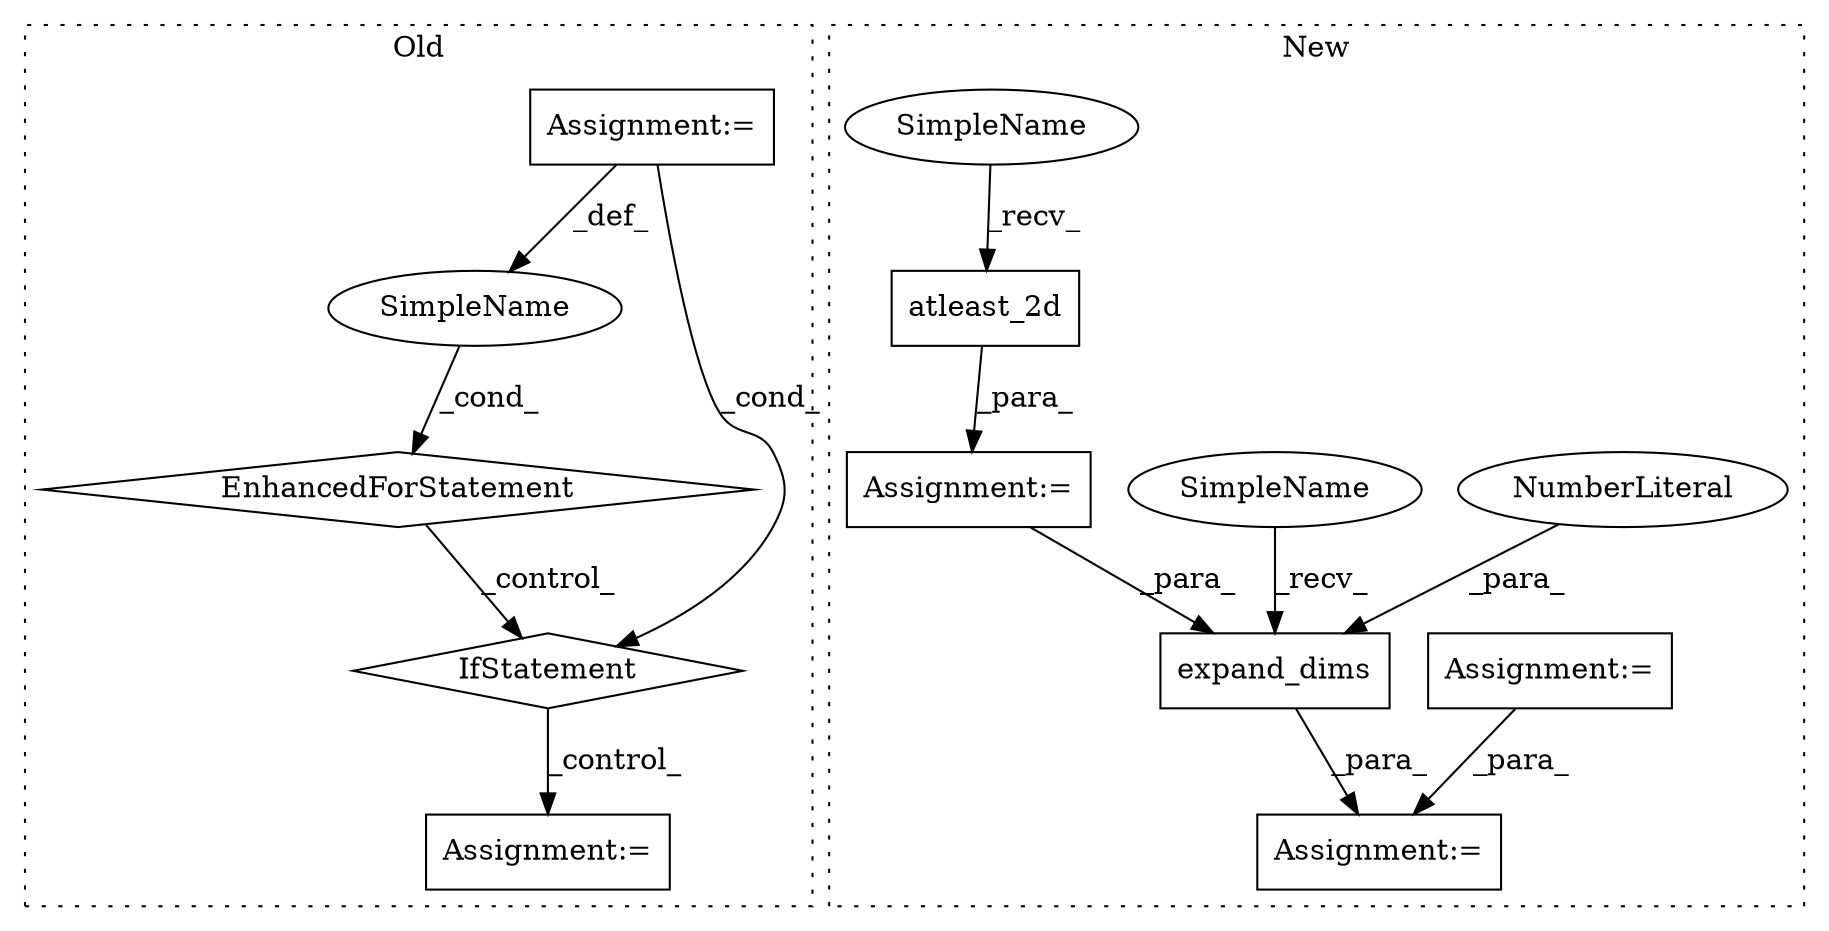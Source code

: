 digraph G {
subgraph cluster0 {
1 [label="EnhancedForStatement" a="70" s="705,799" l="53,2" shape="diamond"];
5 [label="Assignment:=" a="7" s="705,799" l="53,2" shape="box"];
6 [label="Assignment:=" a="7" s="885,1002" l="81,2" shape="box"];
7 [label="SimpleName" a="42" s="762" l="9" shape="ellipse"];
9 [label="IfStatement" a="25" s="809,837" l="4,2" shape="diamond"];
label = "Old";
style="dotted";
}
subgraph cluster1 {
2 [label="expand_dims" a="32" s="883,913" l="12,1" shape="box"];
3 [label="NumberLiteral" a="34" s="912" l="1" shape="ellipse"];
4 [label="Assignment:=" a="7" s="931" l="1" shape="box"];
8 [label="atleast_2d" a="32" s="661,677" l="11,1" shape="box"];
10 [label="Assignment:=" a="7" s="611" l="1" shape="box"];
11 [label="Assignment:=" a="7" s="654" l="1" shape="box"];
12 [label="SimpleName" a="42" s="877" l="5" shape="ellipse"];
13 [label="SimpleName" a="42" s="655" l="5" shape="ellipse"];
label = "New";
style="dotted";
}
1 -> 9 [label="_control_"];
2 -> 4 [label="_para_"];
3 -> 2 [label="_para_"];
5 -> 9 [label="_cond_"];
5 -> 7 [label="_def_"];
7 -> 1 [label="_cond_"];
8 -> 11 [label="_para_"];
9 -> 6 [label="_control_"];
10 -> 4 [label="_para_"];
11 -> 2 [label="_para_"];
12 -> 2 [label="_recv_"];
13 -> 8 [label="_recv_"];
}